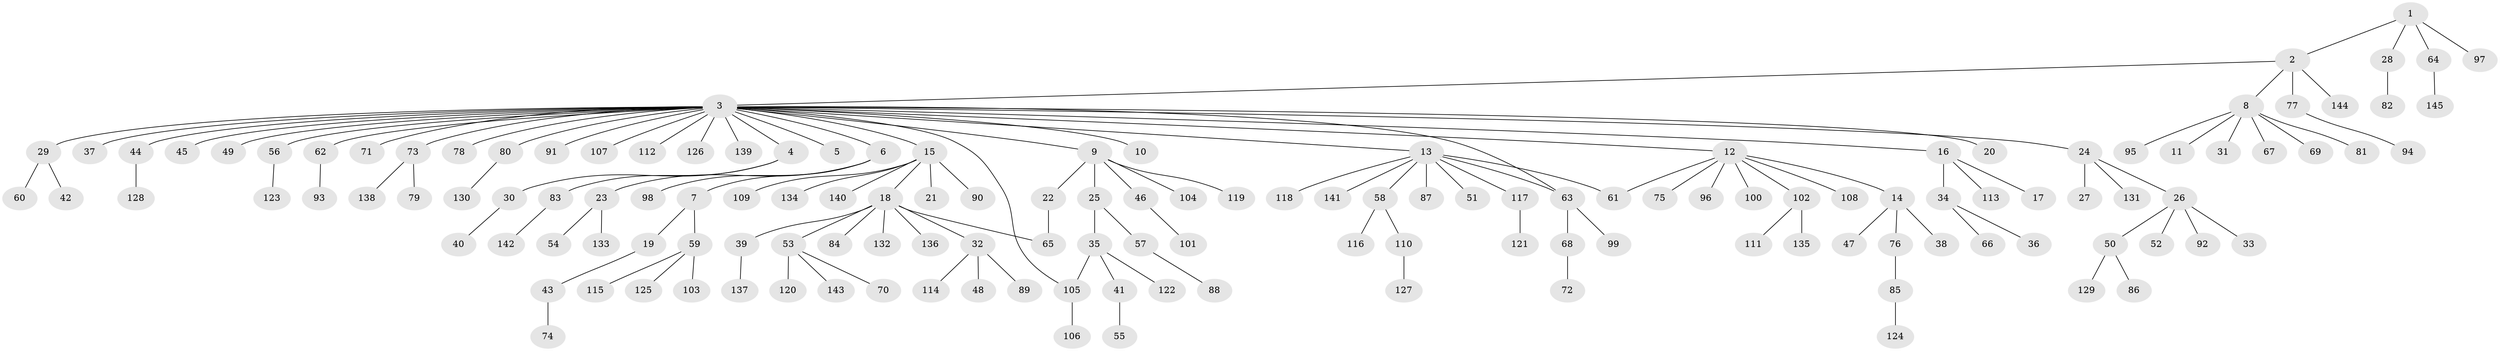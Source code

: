 // coarse degree distribution, {7: 0.036036036036036036, 30: 0.009009009009009009, 3: 0.07207207207207207, 1: 0.6756756756756757, 5: 0.02702702702702703, 6: 0.018018018018018018, 8: 0.009009009009009009, 2: 0.14414414414414414, 4: 0.009009009009009009}
// Generated by graph-tools (version 1.1) at 2025/41/03/06/25 10:41:45]
// undirected, 145 vertices, 148 edges
graph export_dot {
graph [start="1"]
  node [color=gray90,style=filled];
  1;
  2;
  3;
  4;
  5;
  6;
  7;
  8;
  9;
  10;
  11;
  12;
  13;
  14;
  15;
  16;
  17;
  18;
  19;
  20;
  21;
  22;
  23;
  24;
  25;
  26;
  27;
  28;
  29;
  30;
  31;
  32;
  33;
  34;
  35;
  36;
  37;
  38;
  39;
  40;
  41;
  42;
  43;
  44;
  45;
  46;
  47;
  48;
  49;
  50;
  51;
  52;
  53;
  54;
  55;
  56;
  57;
  58;
  59;
  60;
  61;
  62;
  63;
  64;
  65;
  66;
  67;
  68;
  69;
  70;
  71;
  72;
  73;
  74;
  75;
  76;
  77;
  78;
  79;
  80;
  81;
  82;
  83;
  84;
  85;
  86;
  87;
  88;
  89;
  90;
  91;
  92;
  93;
  94;
  95;
  96;
  97;
  98;
  99;
  100;
  101;
  102;
  103;
  104;
  105;
  106;
  107;
  108;
  109;
  110;
  111;
  112;
  113;
  114;
  115;
  116;
  117;
  118;
  119;
  120;
  121;
  122;
  123;
  124;
  125;
  126;
  127;
  128;
  129;
  130;
  131;
  132;
  133;
  134;
  135;
  136;
  137;
  138;
  139;
  140;
  141;
  142;
  143;
  144;
  145;
  1 -- 2;
  1 -- 28;
  1 -- 64;
  1 -- 97;
  2 -- 3;
  2 -- 8;
  2 -- 77;
  2 -- 144;
  3 -- 4;
  3 -- 5;
  3 -- 6;
  3 -- 9;
  3 -- 10;
  3 -- 12;
  3 -- 13;
  3 -- 15;
  3 -- 16;
  3 -- 20;
  3 -- 24;
  3 -- 29;
  3 -- 37;
  3 -- 44;
  3 -- 45;
  3 -- 49;
  3 -- 56;
  3 -- 62;
  3 -- 63;
  3 -- 71;
  3 -- 73;
  3 -- 78;
  3 -- 80;
  3 -- 91;
  3 -- 105;
  3 -- 107;
  3 -- 112;
  3 -- 126;
  3 -- 139;
  4 -- 30;
  4 -- 83;
  6 -- 7;
  6 -- 23;
  6 -- 98;
  7 -- 19;
  7 -- 59;
  8 -- 11;
  8 -- 31;
  8 -- 67;
  8 -- 69;
  8 -- 81;
  8 -- 95;
  9 -- 22;
  9 -- 25;
  9 -- 46;
  9 -- 104;
  9 -- 119;
  12 -- 14;
  12 -- 61;
  12 -- 75;
  12 -- 96;
  12 -- 100;
  12 -- 102;
  12 -- 108;
  13 -- 51;
  13 -- 58;
  13 -- 61;
  13 -- 63;
  13 -- 87;
  13 -- 117;
  13 -- 118;
  13 -- 141;
  14 -- 38;
  14 -- 47;
  14 -- 76;
  15 -- 18;
  15 -- 21;
  15 -- 90;
  15 -- 109;
  15 -- 134;
  15 -- 140;
  16 -- 17;
  16 -- 34;
  16 -- 113;
  18 -- 32;
  18 -- 39;
  18 -- 53;
  18 -- 65;
  18 -- 84;
  18 -- 132;
  18 -- 136;
  19 -- 43;
  22 -- 65;
  23 -- 54;
  23 -- 133;
  24 -- 26;
  24 -- 27;
  24 -- 131;
  25 -- 35;
  25 -- 57;
  26 -- 33;
  26 -- 50;
  26 -- 52;
  26 -- 92;
  28 -- 82;
  29 -- 42;
  29 -- 60;
  30 -- 40;
  32 -- 48;
  32 -- 89;
  32 -- 114;
  34 -- 36;
  34 -- 66;
  35 -- 41;
  35 -- 105;
  35 -- 122;
  39 -- 137;
  41 -- 55;
  43 -- 74;
  44 -- 128;
  46 -- 101;
  50 -- 86;
  50 -- 129;
  53 -- 70;
  53 -- 120;
  53 -- 143;
  56 -- 123;
  57 -- 88;
  58 -- 110;
  58 -- 116;
  59 -- 103;
  59 -- 115;
  59 -- 125;
  62 -- 93;
  63 -- 68;
  63 -- 99;
  64 -- 145;
  68 -- 72;
  73 -- 79;
  73 -- 138;
  76 -- 85;
  77 -- 94;
  80 -- 130;
  83 -- 142;
  85 -- 124;
  102 -- 111;
  102 -- 135;
  105 -- 106;
  110 -- 127;
  117 -- 121;
}
